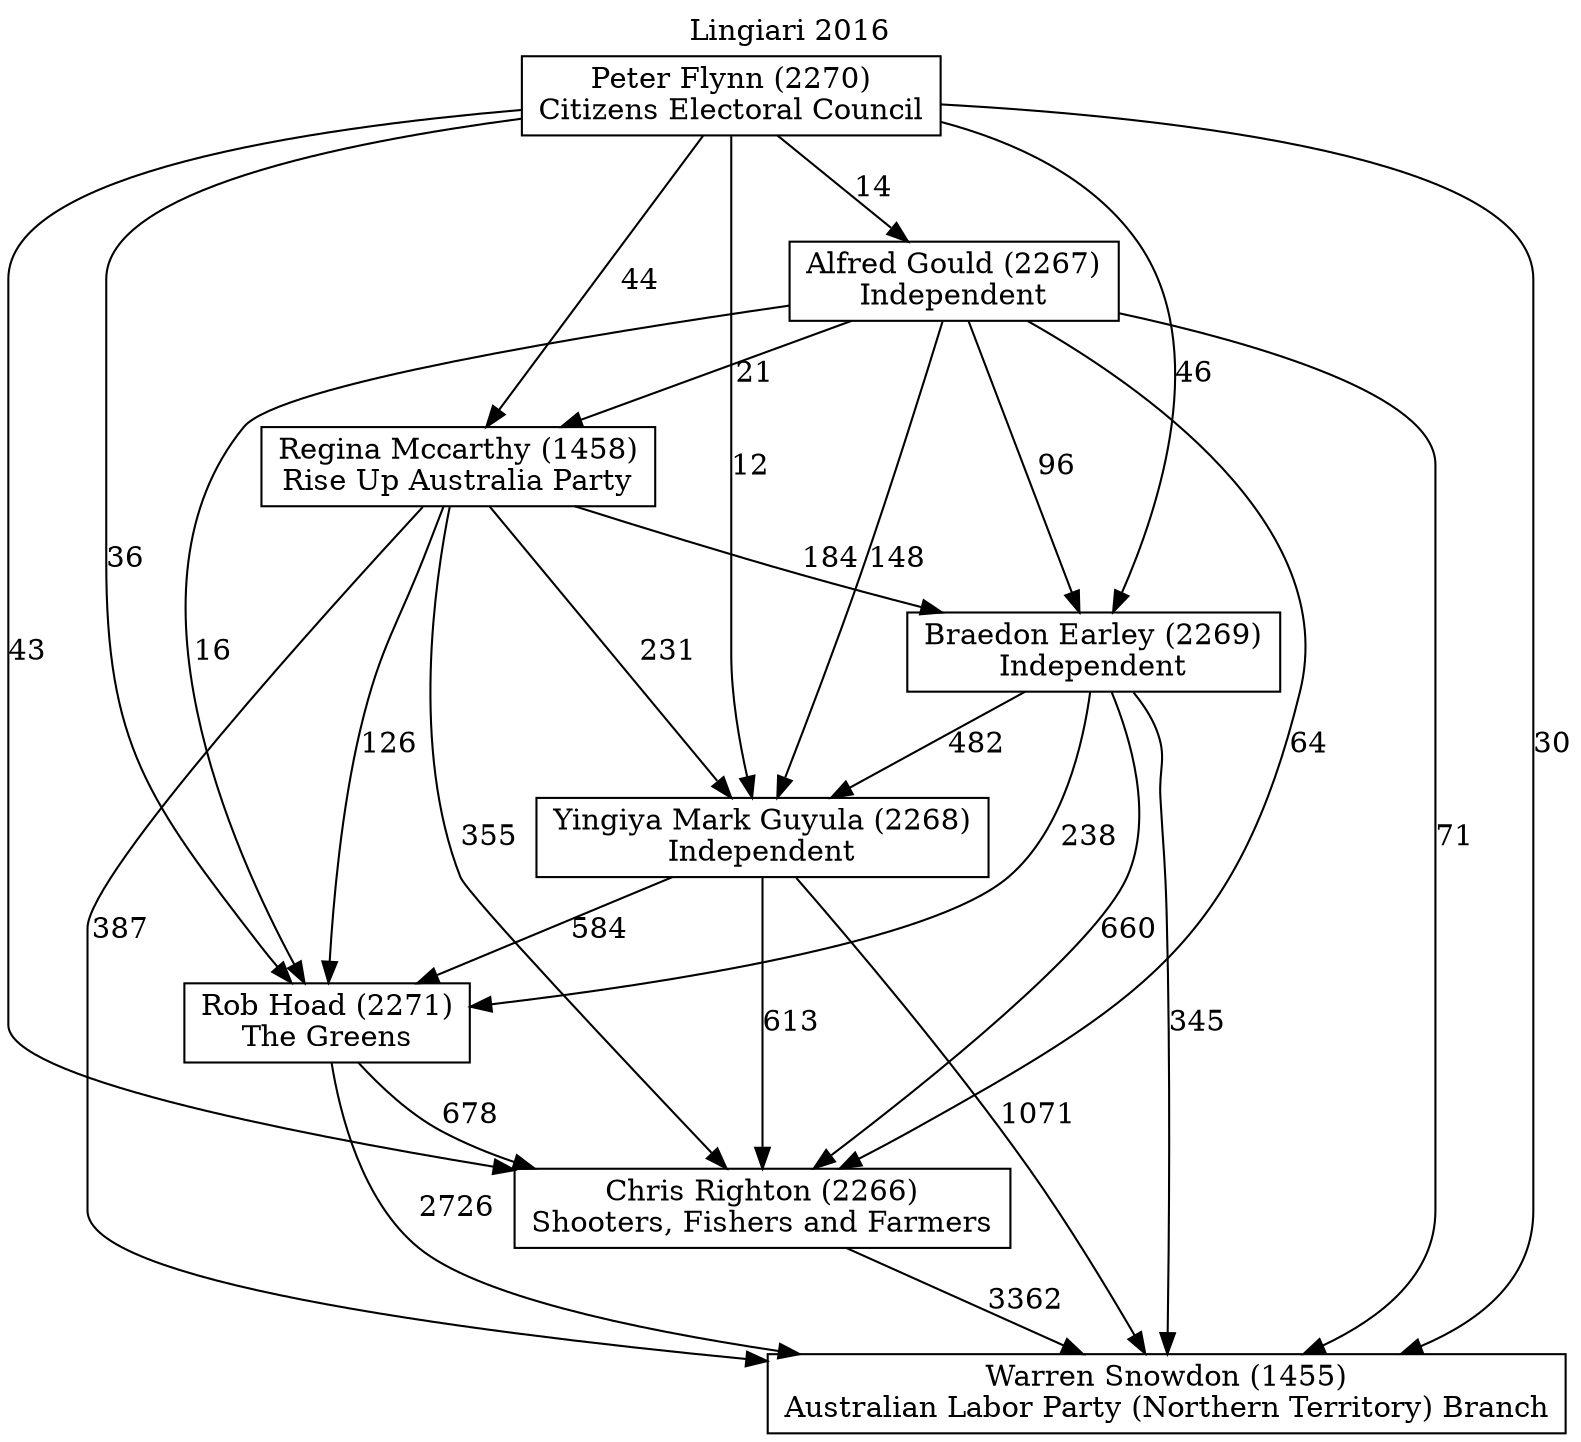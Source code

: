 // House preference flow
digraph "Warren Snowdon (1455)_Lingiari_2016" {
	graph [label="Lingiari 2016" labelloc=t mclimit=10]
	node [shape=box]
	"Alfred Gould (2267)" [label="Alfred Gould (2267)
Independent"]
	"Regina Mccarthy (1458)" [label="Regina Mccarthy (1458)
Rise Up Australia Party"]
	"Rob Hoad (2271)" [label="Rob Hoad (2271)
The Greens"]
	"Warren Snowdon (1455)" [label="Warren Snowdon (1455)
Australian Labor Party (Northern Territory) Branch"]
	"Peter Flynn (2270)" [label="Peter Flynn (2270)
Citizens Electoral Council"]
	"Braedon Earley (2269)" [label="Braedon Earley (2269)
Independent"]
	"Chris Righton (2266)" [label="Chris Righton (2266)
Shooters, Fishers and Farmers"]
	"Yingiya Mark Guyula (2268)" [label="Yingiya Mark Guyula (2268)
Independent"]
	"Chris Righton (2266)" -> "Warren Snowdon (1455)" [label=3362]
	"Peter Flynn (2270)" -> "Yingiya Mark Guyula (2268)" [label=12]
	"Yingiya Mark Guyula (2268)" -> "Warren Snowdon (1455)" [label=1071]
	"Peter Flynn (2270)" -> "Regina Mccarthy (1458)" [label=44]
	"Braedon Earley (2269)" -> "Rob Hoad (2271)" [label=238]
	"Alfred Gould (2267)" -> "Regina Mccarthy (1458)" [label=21]
	"Regina Mccarthy (1458)" -> "Chris Righton (2266)" [label=355]
	"Braedon Earley (2269)" -> "Yingiya Mark Guyula (2268)" [label=482]
	"Regina Mccarthy (1458)" -> "Warren Snowdon (1455)" [label=387]
	"Peter Flynn (2270)" -> "Alfred Gould (2267)" [label=14]
	"Regina Mccarthy (1458)" -> "Yingiya Mark Guyula (2268)" [label=231]
	"Braedon Earley (2269)" -> "Chris Righton (2266)" [label=660]
	"Rob Hoad (2271)" -> "Chris Righton (2266)" [label=678]
	"Peter Flynn (2270)" -> "Chris Righton (2266)" [label=43]
	"Peter Flynn (2270)" -> "Rob Hoad (2271)" [label=36]
	"Alfred Gould (2267)" -> "Warren Snowdon (1455)" [label=71]
	"Peter Flynn (2270)" -> "Braedon Earley (2269)" [label=46]
	"Rob Hoad (2271)" -> "Warren Snowdon (1455)" [label=2726]
	"Alfred Gould (2267)" -> "Braedon Earley (2269)" [label=96]
	"Yingiya Mark Guyula (2268)" -> "Chris Righton (2266)" [label=613]
	"Braedon Earley (2269)" -> "Warren Snowdon (1455)" [label=345]
	"Alfred Gould (2267)" -> "Rob Hoad (2271)" [label=16]
	"Peter Flynn (2270)" -> "Warren Snowdon (1455)" [label=30]
	"Regina Mccarthy (1458)" -> "Rob Hoad (2271)" [label=126]
	"Yingiya Mark Guyula (2268)" -> "Rob Hoad (2271)" [label=584]
	"Regina Mccarthy (1458)" -> "Braedon Earley (2269)" [label=184]
	"Alfred Gould (2267)" -> "Yingiya Mark Guyula (2268)" [label=148]
	"Alfred Gould (2267)" -> "Chris Righton (2266)" [label=64]
}
